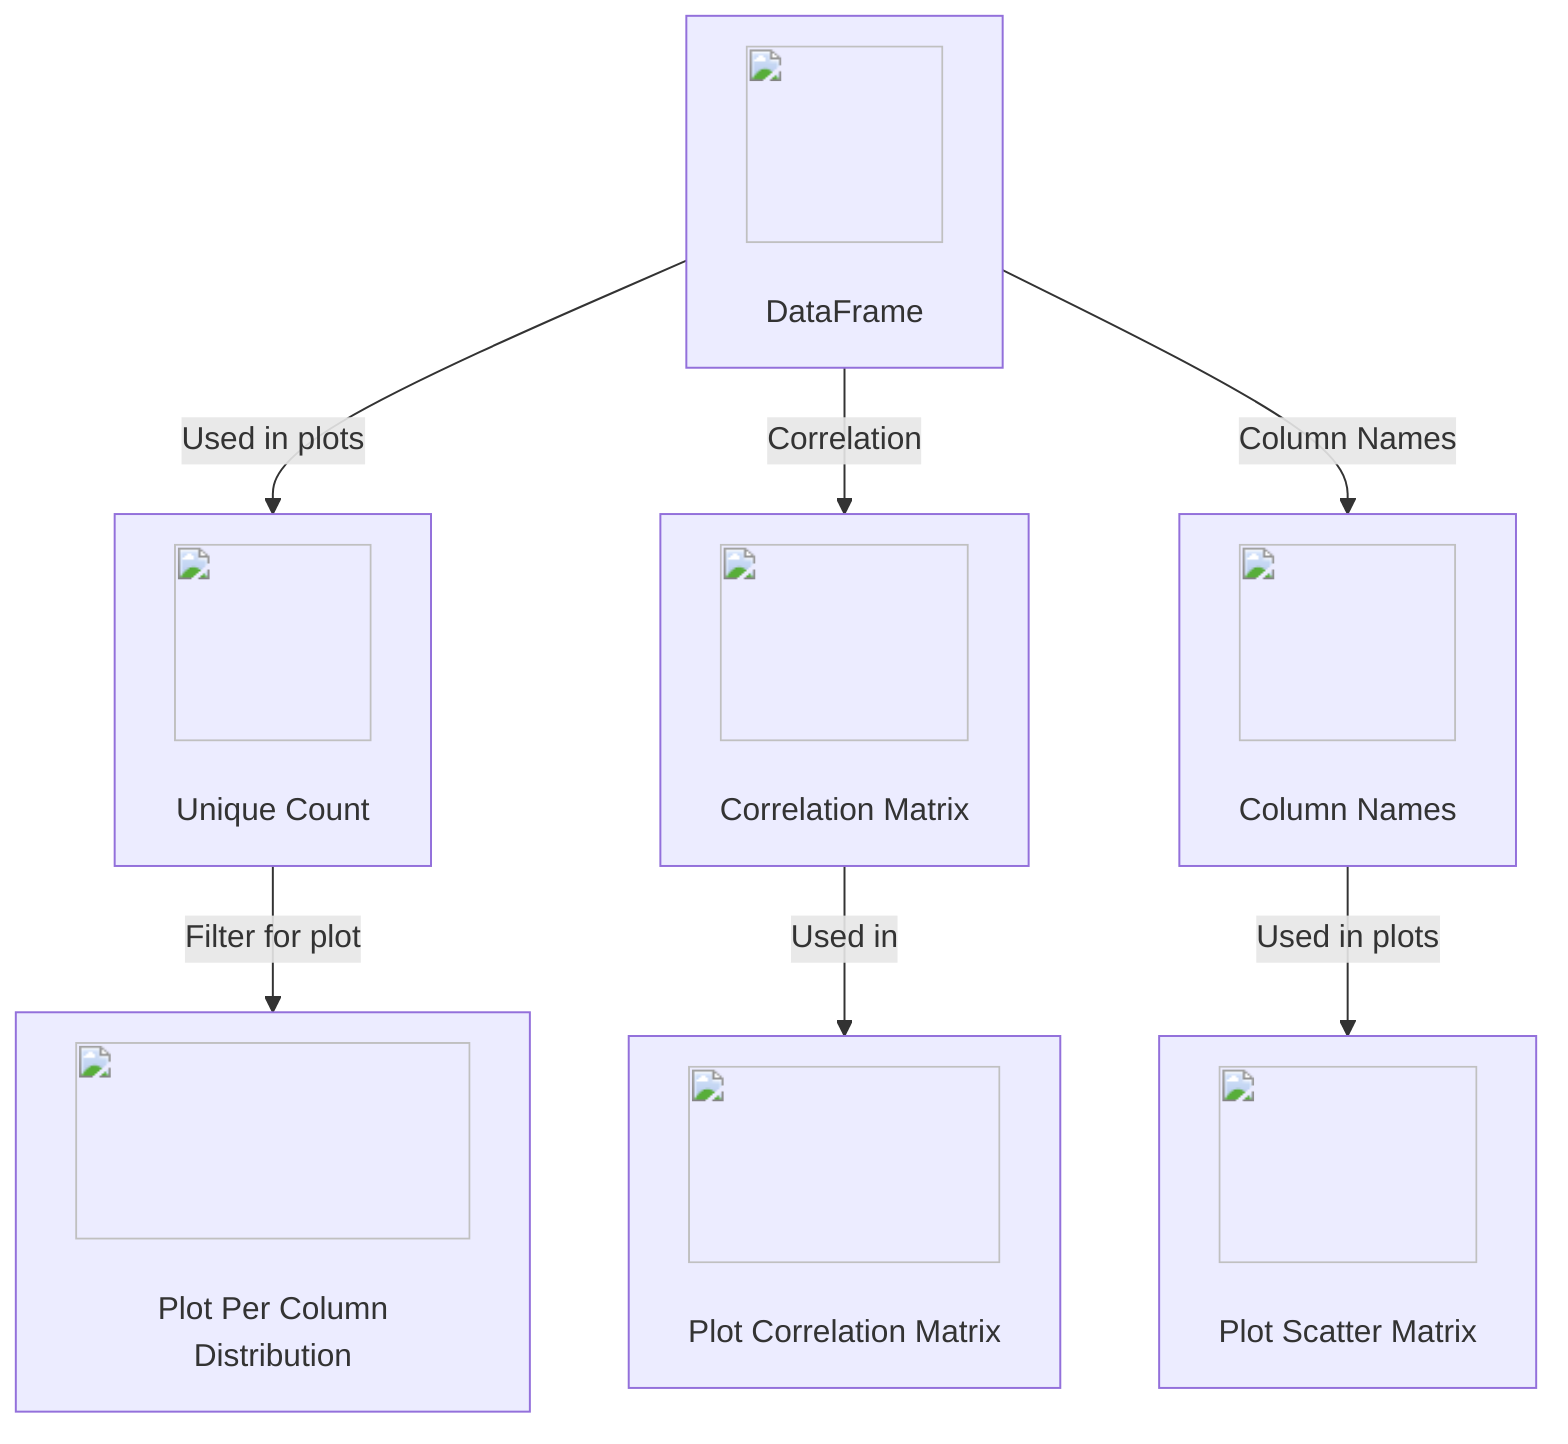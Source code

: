 flowchart TD
    %% DataFrame Node
    df["<img src='icons/table.svg' width=100 height=100/> <br/> DataFrame"] --> |"Used in plots"| nunique["<img src='icons/column_split.svg' width=100 height=100/> <br/> Unique Count"]
    df --> |"Correlation"| corr["<img src='icons/column_split.svg' width=100 height=100/> <br/> Correlation Matrix"]
    df --> |"Column Names"| columnNames["<img src='icons/column_split.svg' width=100 height=100/> <br/> Column Names"]

    %% Data Variable Nodes
    nunique --> |"Filter for plot"| plotPerColumnDistribution["<img src='dummy_plots/barplot_template.svg' width=100 height=100/> <br/> Plot Per Column Distribution"]
    corr --> |"Used in"| plotCorrelationMatrix["<img src='dummy_plots/scatter_plot_template.svg' width=100 height=100/> <br/> Plot Correlation Matrix"]
    columnNames --> |"Used in plots"| plotScatterMatrix["<img src='dummy_plots/scatter_plot_template.svg' width=100 height=100/> <br/> Plot Scatter Matrix"]

    %% Plot Nodes
    plotPerColumnDistribution
    plotCorrelationMatrix
    plotScatterMatrix